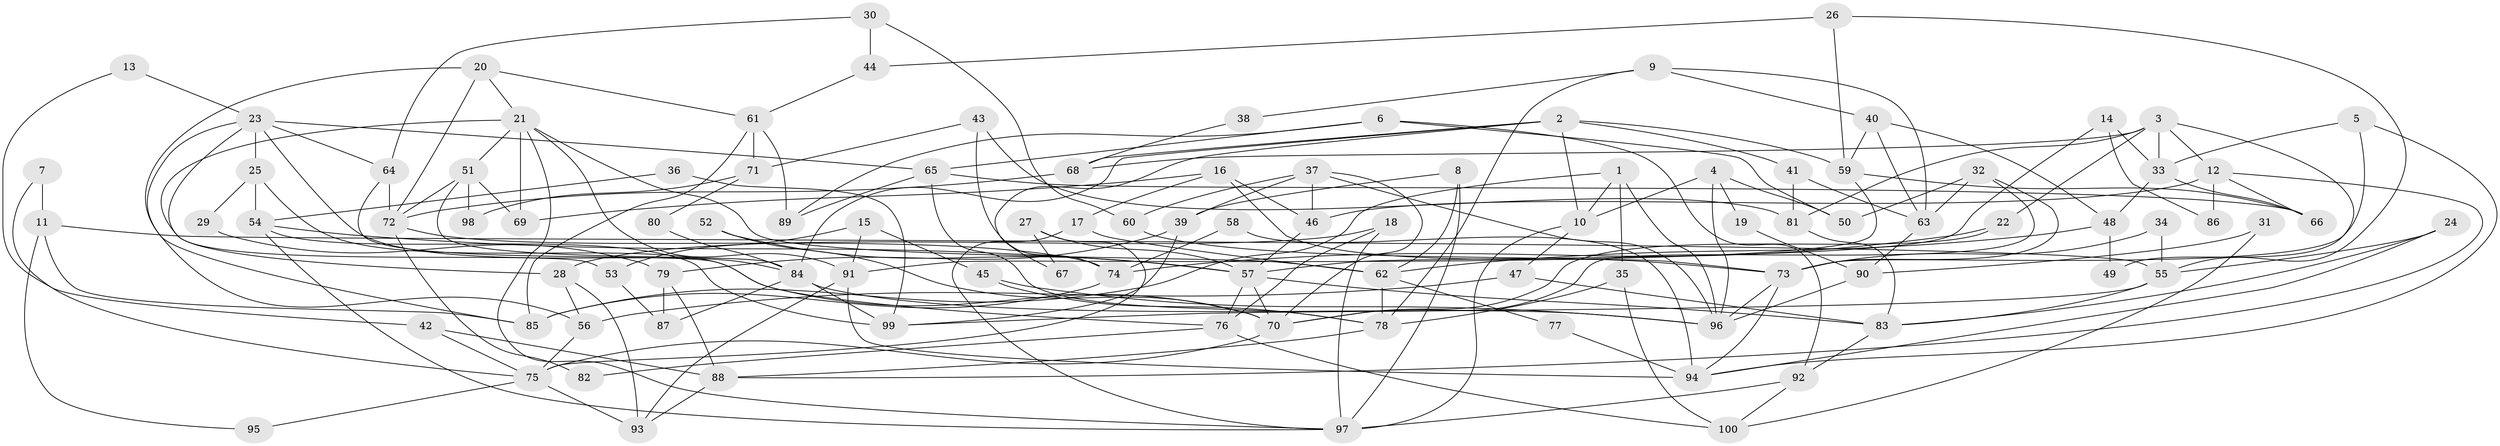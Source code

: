 // Generated by graph-tools (version 1.1) at 2025/11/02/21/25 10:11:15]
// undirected, 100 vertices, 200 edges
graph export_dot {
graph [start="1"]
  node [color=gray90,style=filled];
  1;
  2;
  3;
  4;
  5;
  6;
  7;
  8;
  9;
  10;
  11;
  12;
  13;
  14;
  15;
  16;
  17;
  18;
  19;
  20;
  21;
  22;
  23;
  24;
  25;
  26;
  27;
  28;
  29;
  30;
  31;
  32;
  33;
  34;
  35;
  36;
  37;
  38;
  39;
  40;
  41;
  42;
  43;
  44;
  45;
  46;
  47;
  48;
  49;
  50;
  51;
  52;
  53;
  54;
  55;
  56;
  57;
  58;
  59;
  60;
  61;
  62;
  63;
  64;
  65;
  66;
  67;
  68;
  69;
  70;
  71;
  72;
  73;
  74;
  75;
  76;
  77;
  78;
  79;
  80;
  81;
  82;
  83;
  84;
  85;
  86;
  87;
  88;
  89;
  90;
  91;
  92;
  93;
  94;
  95;
  96;
  97;
  98;
  99;
  100;
  1 -- 85;
  1 -- 10;
  1 -- 35;
  1 -- 96;
  2 -- 41;
  2 -- 59;
  2 -- 10;
  2 -- 67;
  2 -- 68;
  2 -- 84;
  3 -- 12;
  3 -- 68;
  3 -- 22;
  3 -- 33;
  3 -- 49;
  3 -- 81;
  4 -- 96;
  4 -- 50;
  4 -- 10;
  4 -- 19;
  5 -- 73;
  5 -- 33;
  5 -- 94;
  6 -- 92;
  6 -- 65;
  6 -- 50;
  6 -- 89;
  7 -- 11;
  7 -- 75;
  8 -- 39;
  8 -- 62;
  8 -- 97;
  9 -- 40;
  9 -- 78;
  9 -- 38;
  9 -- 63;
  10 -- 47;
  10 -- 97;
  11 -- 85;
  11 -- 55;
  11 -- 95;
  12 -- 46;
  12 -- 88;
  12 -- 66;
  12 -- 86;
  13 -- 42;
  13 -- 23;
  14 -- 57;
  14 -- 33;
  14 -- 86;
  15 -- 45;
  15 -- 91;
  15 -- 53;
  16 -- 73;
  16 -- 69;
  16 -- 17;
  16 -- 46;
  17 -- 97;
  17 -- 62;
  18 -- 76;
  18 -- 97;
  18 -- 28;
  19 -- 90;
  20 -- 72;
  20 -- 21;
  20 -- 56;
  20 -- 61;
  21 -- 28;
  21 -- 97;
  21 -- 51;
  21 -- 62;
  21 -- 69;
  21 -- 91;
  22 -- 74;
  22 -- 70;
  23 -- 84;
  23 -- 65;
  23 -- 25;
  23 -- 53;
  23 -- 64;
  23 -- 85;
  24 -- 83;
  24 -- 94;
  24 -- 55;
  25 -- 70;
  25 -- 29;
  25 -- 54;
  26 -- 55;
  26 -- 59;
  26 -- 44;
  27 -- 57;
  27 -- 75;
  27 -- 67;
  28 -- 56;
  28 -- 93;
  29 -- 79;
  30 -- 64;
  30 -- 44;
  30 -- 60;
  31 -- 90;
  31 -- 100;
  32 -- 73;
  32 -- 70;
  32 -- 50;
  32 -- 63;
  33 -- 48;
  33 -- 66;
  34 -- 73;
  34 -- 55;
  35 -- 78;
  35 -- 100;
  36 -- 99;
  36 -- 54;
  37 -- 46;
  37 -- 70;
  37 -- 39;
  37 -- 60;
  37 -- 96;
  38 -- 68;
  39 -- 99;
  39 -- 79;
  40 -- 63;
  40 -- 59;
  40 -- 48;
  41 -- 63;
  41 -- 81;
  42 -- 75;
  42 -- 88;
  43 -- 81;
  43 -- 74;
  43 -- 71;
  44 -- 61;
  45 -- 96;
  45 -- 78;
  46 -- 57;
  47 -- 56;
  47 -- 83;
  48 -- 62;
  48 -- 49;
  51 -- 84;
  51 -- 69;
  51 -- 72;
  51 -- 98;
  52 -- 70;
  52 -- 57;
  53 -- 87;
  54 -- 97;
  54 -- 57;
  54 -- 99;
  55 -- 99;
  55 -- 83;
  56 -- 75;
  57 -- 83;
  57 -- 70;
  57 -- 76;
  58 -- 94;
  58 -- 74;
  59 -- 66;
  59 -- 91;
  60 -- 73;
  61 -- 89;
  61 -- 71;
  61 -- 85;
  62 -- 77;
  62 -- 78;
  63 -- 90;
  64 -- 76;
  64 -- 72;
  65 -- 78;
  65 -- 66;
  65 -- 89;
  68 -- 72;
  70 -- 75;
  71 -- 80;
  71 -- 98;
  72 -- 74;
  72 -- 82;
  73 -- 96;
  73 -- 94;
  74 -- 85;
  75 -- 93;
  75 -- 95;
  76 -- 100;
  76 -- 82;
  77 -- 94;
  78 -- 88;
  79 -- 87;
  79 -- 88;
  80 -- 84;
  81 -- 83;
  83 -- 92;
  84 -- 96;
  84 -- 87;
  84 -- 99;
  88 -- 93;
  90 -- 96;
  91 -- 94;
  91 -- 93;
  92 -- 97;
  92 -- 100;
}
